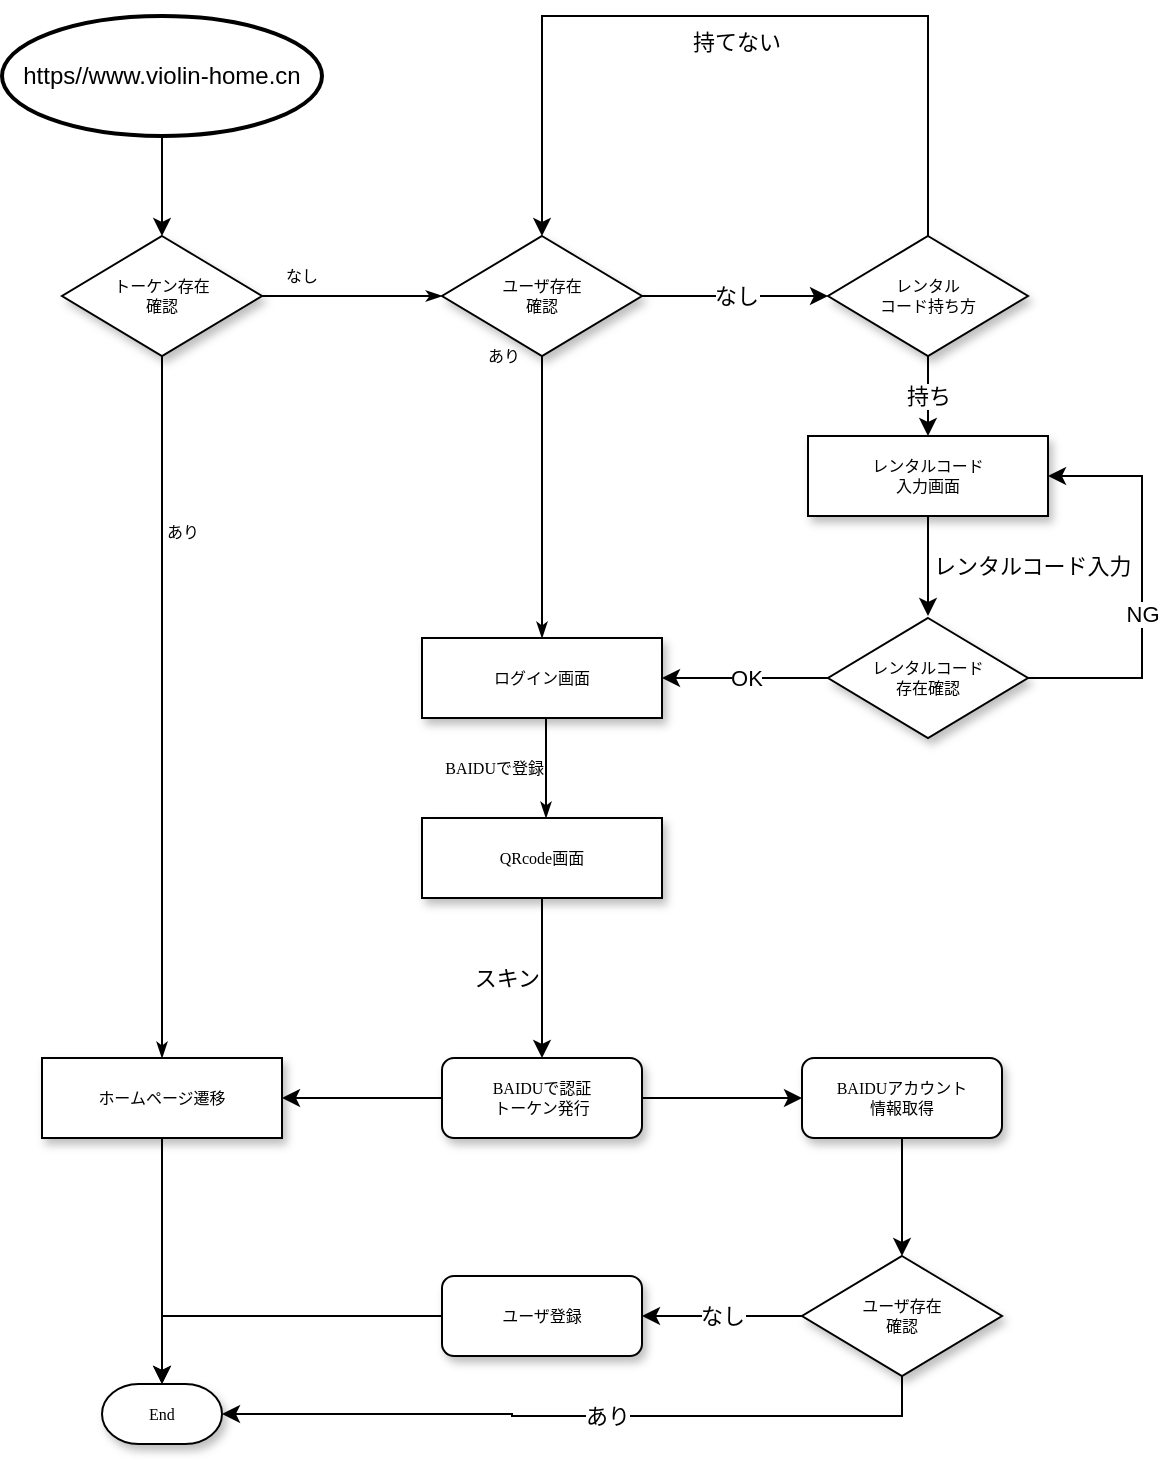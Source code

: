 <mxfile version="20.2.7" type="github">
  <diagram name="Page-1" id="edf60f1a-56cd-e834-aa8a-f176f3a09ee4">
    <mxGraphModel dx="1221" dy="672" grid="1" gridSize="10" guides="1" tooltips="1" connect="1" arrows="1" fold="1" page="1" pageScale="1" pageWidth="1100" pageHeight="850" background="none" math="0" shadow="0">
      <root>
        <mxCell id="0" />
        <mxCell id="1" parent="0" />
        <mxCell id="60e70716793133e9-33" value="なし" style="edgeStyle=orthogonalEdgeStyle;rounded=0;html=1;labelBackgroundColor=none;startSize=5;endArrow=classicThin;endFill=1;endSize=5;jettySize=auto;orthogonalLoop=1;strokeWidth=1;fontFamily=Verdana;fontSize=8;labelPosition=right;verticalLabelPosition=middle;align=left;verticalAlign=middle;" parent="1" source="60e70716793133e9-5" target="60e70716793133e9-7" edge="1">
          <mxGeometry x="-0.778" y="10" relative="1" as="geometry">
            <mxPoint as="offset" />
          </mxGeometry>
        </mxCell>
        <mxCell id="60e70716793133e9-37" value="あり" style="edgeStyle=orthogonalEdgeStyle;rounded=0;html=1;labelBackgroundColor=none;startSize=5;endArrow=classicThin;endFill=1;endSize=5;jettySize=auto;orthogonalLoop=1;strokeWidth=1;fontFamily=Verdana;fontSize=8" parent="1" source="60e70716793133e9-5" target="0lrkoqPi9YDPyT_f_Kjm-12" edge="1">
          <mxGeometry x="-0.5" y="10" relative="1" as="geometry">
            <mxPoint as="offset" />
            <mxPoint x="250" y="320" as="targetPoint" />
          </mxGeometry>
        </mxCell>
        <mxCell id="60e70716793133e9-5" value="トーケン存在&lt;br&gt;確認" style="rhombus;whiteSpace=wrap;html=1;rounded=0;shadow=1;labelBackgroundColor=none;strokeWidth=1;fontFamily=Verdana;fontSize=8;align=center;" parent="1" vertex="1">
          <mxGeometry x="200" y="220" width="100" height="60" as="geometry" />
        </mxCell>
        <mxCell id="60e70716793133e9-35" value="あり" style="edgeStyle=orthogonalEdgeStyle;rounded=0;html=1;labelBackgroundColor=none;startSize=5;endArrow=classicThin;endFill=1;endSize=5;jettySize=auto;orthogonalLoop=1;strokeWidth=1;fontFamily=Verdana;fontSize=8;labelPosition=left;verticalLabelPosition=middle;align=right;verticalAlign=middle;" parent="1" source="60e70716793133e9-7" target="60e70716793133e9-10" edge="1">
          <mxGeometry x="-1" y="-10" relative="1" as="geometry">
            <mxPoint x="440" y="300" as="targetPoint" />
            <Array as="points" />
            <mxPoint as="offset" />
          </mxGeometry>
        </mxCell>
        <mxCell id="0lrkoqPi9YDPyT_f_Kjm-20" value="なし" style="edgeStyle=orthogonalEdgeStyle;rounded=0;orthogonalLoop=1;jettySize=auto;html=1;" edge="1" parent="1" source="60e70716793133e9-7" target="0lrkoqPi9YDPyT_f_Kjm-19">
          <mxGeometry relative="1" as="geometry" />
        </mxCell>
        <mxCell id="60e70716793133e9-7" value="ユーザ存在&lt;br&gt;確認" style="rhombus;whiteSpace=wrap;html=1;rounded=0;shadow=1;labelBackgroundColor=none;strokeWidth=1;fontFamily=Verdana;fontSize=8;align=center;" parent="1" vertex="1">
          <mxGeometry x="390" y="220" width="100" height="60" as="geometry" />
        </mxCell>
        <mxCell id="60e70716793133e9-39" value="BAIDUで登録" style="edgeStyle=orthogonalEdgeStyle;rounded=0;html=1;labelBackgroundColor=none;startSize=5;endArrow=classicThin;endFill=1;endSize=5;jettySize=auto;orthogonalLoop=1;strokeWidth=1;fontFamily=Verdana;fontSize=8;labelPosition=left;verticalLabelPosition=middle;align=right;verticalAlign=middle;" parent="1" edge="1">
          <mxGeometry relative="1" as="geometry">
            <mxPoint x="442" y="461" as="sourcePoint" />
            <mxPoint x="442" y="511" as="targetPoint" />
          </mxGeometry>
        </mxCell>
        <mxCell id="60e70716793133e9-10" value="ログイン画面" style="whiteSpace=wrap;html=1;rounded=0;shadow=1;labelBackgroundColor=none;strokeWidth=1;fontFamily=Verdana;fontSize=8;align=center;" parent="1" vertex="1">
          <mxGeometry x="380" y="421" width="120" height="40" as="geometry" />
        </mxCell>
        <mxCell id="0lrkoqPi9YDPyT_f_Kjm-6" value="スキン" style="edgeStyle=orthogonalEdgeStyle;rounded=0;orthogonalLoop=1;jettySize=auto;html=1;labelPosition=left;verticalLabelPosition=middle;align=right;verticalAlign=middle;entryX=0.5;entryY=0;entryDx=0;entryDy=0;" edge="1" parent="1" source="60e70716793133e9-12" target="0lrkoqPi9YDPyT_f_Kjm-14">
          <mxGeometry relative="1" as="geometry">
            <mxPoint x="470" y="631" as="targetPoint" />
          </mxGeometry>
        </mxCell>
        <mxCell id="60e70716793133e9-12" value="QRcode画面" style="whiteSpace=wrap;html=1;rounded=0;shadow=1;labelBackgroundColor=none;strokeWidth=1;fontFamily=Verdana;fontSize=8;align=center;spacing=6;" parent="1" vertex="1">
          <mxGeometry x="380" y="511" width="120" height="40" as="geometry" />
        </mxCell>
        <mxCell id="0lrkoqPi9YDPyT_f_Kjm-1" value="https//www.violin-home.cn" style="strokeWidth=2;html=1;shape=mxgraph.flowchart.start_1;whiteSpace=wrap;" vertex="1" parent="1">
          <mxGeometry x="170" y="110" width="160" height="60" as="geometry" />
        </mxCell>
        <mxCell id="0lrkoqPi9YDPyT_f_Kjm-2" value="" style="endArrow=classic;html=1;rounded=0;exitX=0.5;exitY=1;exitDx=0;exitDy=0;exitPerimeter=0;" edge="1" parent="1" source="0lrkoqPi9YDPyT_f_Kjm-1" target="60e70716793133e9-5">
          <mxGeometry width="50" height="50" relative="1" as="geometry">
            <mxPoint x="500" y="330" as="sourcePoint" />
            <mxPoint x="550" y="280" as="targetPoint" />
          </mxGeometry>
        </mxCell>
        <mxCell id="0lrkoqPi9YDPyT_f_Kjm-13" value="" style="edgeStyle=orthogonalEdgeStyle;rounded=0;orthogonalLoop=1;jettySize=auto;html=1;exitX=0;exitY=0.5;exitDx=0;exitDy=0;" edge="1" parent="1" source="0lrkoqPi9YDPyT_f_Kjm-14" target="0lrkoqPi9YDPyT_f_Kjm-12">
          <mxGeometry relative="1" as="geometry">
            <mxPoint x="380" y="651" as="sourcePoint" />
          </mxGeometry>
        </mxCell>
        <mxCell id="0lrkoqPi9YDPyT_f_Kjm-28" value="" style="edgeStyle=orthogonalEdgeStyle;rounded=0;orthogonalLoop=1;jettySize=auto;html=1;" edge="1" parent="1" source="0lrkoqPi9YDPyT_f_Kjm-12" target="0lrkoqPi9YDPyT_f_Kjm-27">
          <mxGeometry relative="1" as="geometry" />
        </mxCell>
        <mxCell id="0lrkoqPi9YDPyT_f_Kjm-12" value="ホームページ遷移" style="whiteSpace=wrap;html=1;rounded=0;shadow=1;labelBackgroundColor=none;strokeWidth=1;fontFamily=Verdana;fontSize=8;align=center;spacing=6;" vertex="1" parent="1">
          <mxGeometry x="190" y="631" width="120" height="40" as="geometry" />
        </mxCell>
        <mxCell id="0lrkoqPi9YDPyT_f_Kjm-30" value="" style="edgeStyle=orthogonalEdgeStyle;rounded=0;orthogonalLoop=1;jettySize=auto;html=1;" edge="1" parent="1" source="0lrkoqPi9YDPyT_f_Kjm-14" target="0lrkoqPi9YDPyT_f_Kjm-29">
          <mxGeometry relative="1" as="geometry" />
        </mxCell>
        <mxCell id="0lrkoqPi9YDPyT_f_Kjm-14" value="BAIDUで認証&lt;br&gt;トーケン発行" style="rounded=1;whiteSpace=wrap;html=1;shadow=1;labelBackgroundColor=none;strokeWidth=1;fontFamily=Verdana;fontSize=8;align=center;" vertex="1" parent="1">
          <mxGeometry x="390" y="631" width="100" height="40" as="geometry" />
        </mxCell>
        <mxCell id="0lrkoqPi9YDPyT_f_Kjm-22" value="レンタルコード入力" style="edgeStyle=orthogonalEdgeStyle;rounded=0;orthogonalLoop=1;jettySize=auto;html=1;labelPosition=right;verticalLabelPosition=middle;align=left;verticalAlign=middle;" edge="1" parent="1" source="0lrkoqPi9YDPyT_f_Kjm-16">
          <mxGeometry relative="1" as="geometry">
            <mxPoint x="633" y="410" as="targetPoint" />
          </mxGeometry>
        </mxCell>
        <mxCell id="0lrkoqPi9YDPyT_f_Kjm-16" value="レンタルコード&lt;br&gt;入力画面" style="whiteSpace=wrap;html=1;rounded=0;shadow=1;labelBackgroundColor=none;strokeWidth=1;fontFamily=Verdana;fontSize=8;align=center;spacing=6;" vertex="1" parent="1">
          <mxGeometry x="573" y="320" width="120" height="40" as="geometry" />
        </mxCell>
        <mxCell id="0lrkoqPi9YDPyT_f_Kjm-21" value="持ち" style="edgeStyle=orthogonalEdgeStyle;rounded=0;orthogonalLoop=1;jettySize=auto;html=1;" edge="1" parent="1" source="0lrkoqPi9YDPyT_f_Kjm-19" target="0lrkoqPi9YDPyT_f_Kjm-16">
          <mxGeometry relative="1" as="geometry" />
        </mxCell>
        <mxCell id="0lrkoqPi9YDPyT_f_Kjm-19" value="レンタル&lt;br&gt;コード持ち方" style="rhombus;whiteSpace=wrap;html=1;rounded=0;shadow=1;labelBackgroundColor=none;strokeWidth=1;fontFamily=Verdana;fontSize=8;align=center;" vertex="1" parent="1">
          <mxGeometry x="583" y="220" width="100" height="60" as="geometry" />
        </mxCell>
        <mxCell id="0lrkoqPi9YDPyT_f_Kjm-25" value="OK" style="edgeStyle=orthogonalEdgeStyle;rounded=0;orthogonalLoop=1;jettySize=auto;html=1;" edge="1" parent="1" source="0lrkoqPi9YDPyT_f_Kjm-23" target="60e70716793133e9-10">
          <mxGeometry relative="1" as="geometry" />
        </mxCell>
        <mxCell id="0lrkoqPi9YDPyT_f_Kjm-23" value="レンタルコード&lt;br&gt;存在確認" style="rhombus;whiteSpace=wrap;html=1;rounded=0;shadow=1;labelBackgroundColor=none;strokeWidth=1;fontFamily=Verdana;fontSize=8;align=center;" vertex="1" parent="1">
          <mxGeometry x="583" y="411" width="100" height="60" as="geometry" />
        </mxCell>
        <mxCell id="0lrkoqPi9YDPyT_f_Kjm-26" value="NG" style="edgeStyle=orthogonalEdgeStyle;rounded=0;orthogonalLoop=1;jettySize=auto;html=1;entryX=1;entryY=0.5;entryDx=0;entryDy=0;exitX=1;exitY=0.5;exitDx=0;exitDy=0;labelPosition=center;verticalLabelPosition=bottom;align=center;verticalAlign=top;" edge="1" parent="1" source="0lrkoqPi9YDPyT_f_Kjm-23" target="0lrkoqPi9YDPyT_f_Kjm-16">
          <mxGeometry relative="1" as="geometry">
            <mxPoint x="593" y="451" as="sourcePoint" />
            <mxPoint x="510" y="451" as="targetPoint" />
            <Array as="points">
              <mxPoint x="740" y="441" />
              <mxPoint x="740" y="340" />
            </Array>
          </mxGeometry>
        </mxCell>
        <mxCell id="0lrkoqPi9YDPyT_f_Kjm-27" value="End" style="strokeWidth=1;html=1;shape=mxgraph.flowchart.terminator;whiteSpace=wrap;rounded=0;shadow=1;labelBackgroundColor=none;fontFamily=Verdana;fontSize=8;align=center;" vertex="1" parent="1">
          <mxGeometry x="220" y="794" width="60" height="30" as="geometry" />
        </mxCell>
        <mxCell id="0lrkoqPi9YDPyT_f_Kjm-32" value="" style="edgeStyle=orthogonalEdgeStyle;rounded=0;orthogonalLoop=1;jettySize=auto;html=1;entryX=0.5;entryY=0;entryDx=0;entryDy=0;" edge="1" parent="1" source="0lrkoqPi9YDPyT_f_Kjm-29" target="0lrkoqPi9YDPyT_f_Kjm-33">
          <mxGeometry relative="1" as="geometry" />
        </mxCell>
        <mxCell id="0lrkoqPi9YDPyT_f_Kjm-29" value="BAIDUアカウント&lt;br&gt;情報取得" style="rounded=1;whiteSpace=wrap;html=1;shadow=1;labelBackgroundColor=none;strokeWidth=1;fontFamily=Verdana;fontSize=8;align=center;" vertex="1" parent="1">
          <mxGeometry x="570" y="631" width="100" height="40" as="geometry" />
        </mxCell>
        <mxCell id="0lrkoqPi9YDPyT_f_Kjm-35" value="" style="edgeStyle=orthogonalEdgeStyle;rounded=0;orthogonalLoop=1;jettySize=auto;html=1;entryX=0.5;entryY=0;entryDx=0;entryDy=0;entryPerimeter=0;" edge="1" parent="1" source="0lrkoqPi9YDPyT_f_Kjm-31" target="0lrkoqPi9YDPyT_f_Kjm-27">
          <mxGeometry relative="1" as="geometry" />
        </mxCell>
        <mxCell id="0lrkoqPi9YDPyT_f_Kjm-31" value="ユーザ登録" style="rounded=1;whiteSpace=wrap;html=1;shadow=1;labelBackgroundColor=none;strokeWidth=1;fontFamily=Verdana;fontSize=8;align=center;" vertex="1" parent="1">
          <mxGeometry x="390" y="740" width="100" height="40" as="geometry" />
        </mxCell>
        <mxCell id="0lrkoqPi9YDPyT_f_Kjm-34" value="なし" style="edgeStyle=orthogonalEdgeStyle;rounded=0;orthogonalLoop=1;jettySize=auto;html=1;" edge="1" parent="1" source="0lrkoqPi9YDPyT_f_Kjm-33" target="0lrkoqPi9YDPyT_f_Kjm-31">
          <mxGeometry relative="1" as="geometry" />
        </mxCell>
        <mxCell id="0lrkoqPi9YDPyT_f_Kjm-33" value="ユーザ存在&lt;br&gt;確認" style="rhombus;whiteSpace=wrap;html=1;rounded=0;shadow=1;labelBackgroundColor=none;strokeWidth=1;fontFamily=Verdana;fontSize=8;align=center;" vertex="1" parent="1">
          <mxGeometry x="570" y="730" width="100" height="60" as="geometry" />
        </mxCell>
        <mxCell id="0lrkoqPi9YDPyT_f_Kjm-36" value="あり" style="edgeStyle=orthogonalEdgeStyle;rounded=0;orthogonalLoop=1;jettySize=auto;html=1;entryX=1;entryY=0.5;entryDx=0;entryDy=0;entryPerimeter=0;exitX=0.5;exitY=1;exitDx=0;exitDy=0;labelPosition=right;verticalLabelPosition=middle;align=left;verticalAlign=middle;" edge="1" parent="1" source="0lrkoqPi9YDPyT_f_Kjm-33" target="0lrkoqPi9YDPyT_f_Kjm-27">
          <mxGeometry relative="1" as="geometry">
            <mxPoint x="630" y="777" as="sourcePoint" />
            <mxPoint x="630" y="836" as="targetPoint" />
          </mxGeometry>
        </mxCell>
        <mxCell id="0lrkoqPi9YDPyT_f_Kjm-37" value="持てない" style="edgeStyle=orthogonalEdgeStyle;rounded=0;orthogonalLoop=1;jettySize=auto;html=1;entryX=0.5;entryY=0;entryDx=0;entryDy=0;exitX=0.5;exitY=0;exitDx=0;exitDy=0;labelPosition=center;verticalLabelPosition=bottom;align=center;verticalAlign=top;" edge="1" parent="1" source="0lrkoqPi9YDPyT_f_Kjm-19" target="60e70716793133e9-7">
          <mxGeometry relative="1" as="geometry">
            <mxPoint x="730" y="211" as="sourcePoint" />
            <mxPoint x="740" y="110" as="targetPoint" />
            <Array as="points">
              <mxPoint x="633" y="110" />
              <mxPoint x="440" y="110" />
            </Array>
          </mxGeometry>
        </mxCell>
      </root>
    </mxGraphModel>
  </diagram>
</mxfile>
